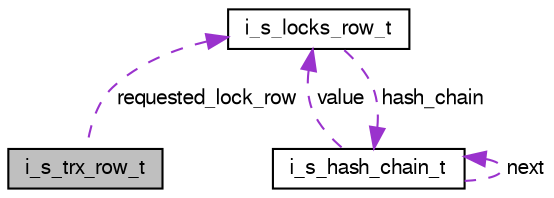 digraph "i_s_trx_row_t"
{
  bgcolor="transparent";
  edge [fontname="FreeSans",fontsize="10",labelfontname="FreeSans",labelfontsize="10"];
  node [fontname="FreeSans",fontsize="10",shape=record];
  Node1 [label="i_s_trx_row_t",height=0.2,width=0.4,color="black", fillcolor="grey75", style="filled" fontcolor="black"];
  Node2 -> Node1 [dir="back",color="darkorchid3",fontsize="10",style="dashed",label=" requested_lock_row" ,fontname="FreeSans"];
  Node2 [label="i_s_locks_row_t",height=0.2,width=0.4,color="black",URL="$structi__s__locks__row__t.html"];
  Node3 -> Node2 [dir="back",color="darkorchid3",fontsize="10",style="dashed",label=" hash_chain" ,fontname="FreeSans"];
  Node3 [label="i_s_hash_chain_t",height=0.2,width=0.4,color="black",URL="$structi__s__hash__chain__t.html"];
  Node3 -> Node3 [dir="back",color="darkorchid3",fontsize="10",style="dashed",label=" next" ,fontname="FreeSans"];
  Node2 -> Node3 [dir="back",color="darkorchid3",fontsize="10",style="dashed",label=" value" ,fontname="FreeSans"];
}
